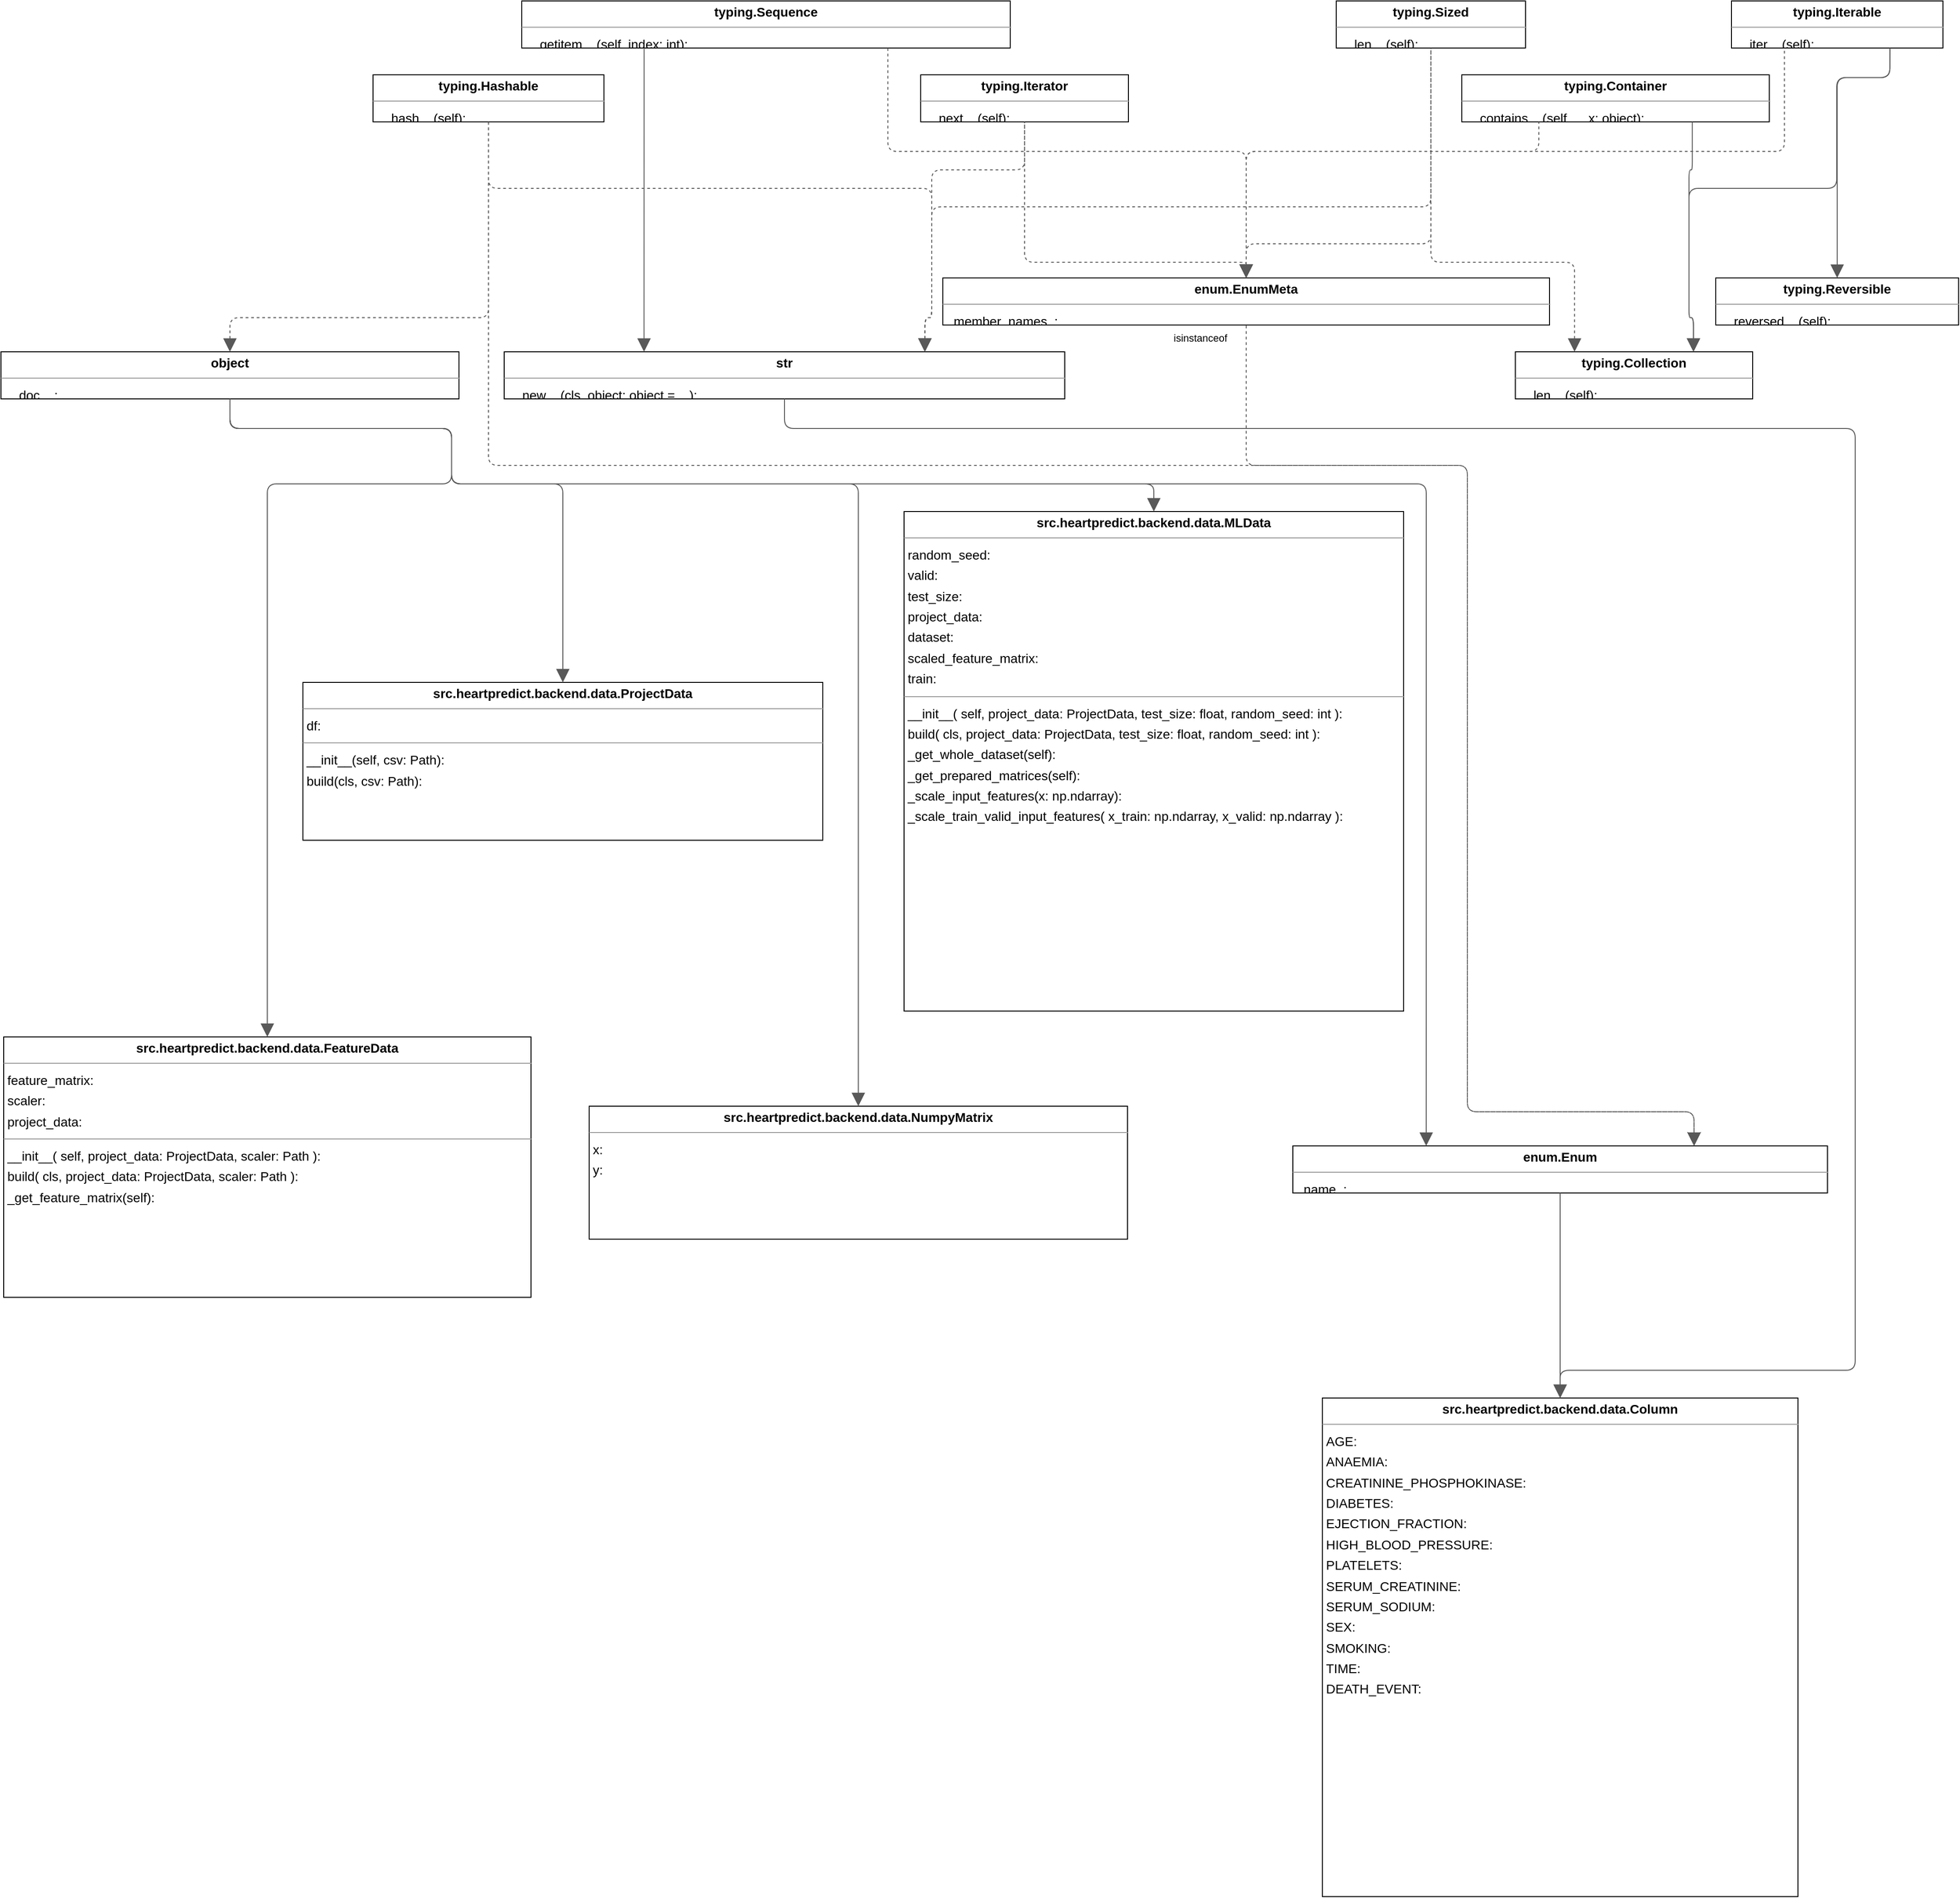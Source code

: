 <mxGraphModel dx="0" dy="0" grid="1" gridSize="10" guides="1" tooltips="1" connect="1" arrows="1" fold="1" page="0" pageScale="1" background="none" math="0" shadow="0">
  <root>
    <mxCell id="0" />
    <mxCell id="1" parent="0" />
    <mxCell id="node1" parent="1" vertex="1" value="&lt;p style=&quot;margin:0px;margin-top:4px;text-align:center;&quot;&gt;&lt;b&gt;enum.Enum&lt;/b&gt;&lt;/p&gt;&lt;hr size=&quot;1&quot;/&gt;&lt;p style=&quot;margin:0 0 0 4px;line-height:1.6;&quot;&gt; _name_: &lt;br/&gt; _value_: &lt;br/&gt; _ignore_: &lt;br/&gt; _order_: &lt;br/&gt; __order__: &lt;/p&gt;&lt;hr size=&quot;1&quot;/&gt;&lt;p style=&quot;margin:0 0 0 4px;line-height:1.6;&quot;&gt; name(self): &lt;br/&gt; value(self): &lt;br/&gt; _missing_(cls, value: object): &lt;br/&gt; _generate_next_value_(name: str, start: int, count: int, last_values: list[Any]): &lt;br/&gt; __new__(cls, value: object): &lt;br/&gt; __dir__(self): &lt;br/&gt; __hash__(self): &lt;br/&gt; __format__(self, format_spec: str): &lt;br/&gt; __reduce_ex__(self, proto: Unused): &lt;br/&gt; __copy__(self): &lt;br/&gt; __deepcopy__(self, memo: Any): &lt;br/&gt; __signature__(cls): &lt;/p&gt;" style="verticalAlign=top;align=left;overflow=fill;fontSize=14;fontFamily=Helvetica;html=1;rounded=0;shadow=0;comic=0;labelBackgroundColor=none;strokeWidth=1;">
      <mxGeometry x="1098" y="1489" width="579" height="51" as="geometry" />
    </mxCell>
    <mxCell id="node7" parent="1" vertex="1" value="&lt;p style=&quot;margin:0px;margin-top:4px;text-align:center;&quot;&gt;&lt;b&gt;enum.EnumMeta&lt;/b&gt;&lt;/p&gt;&lt;hr size=&quot;1&quot;/&gt;&lt;p style=&quot;margin:0 0 0 4px;line-height:1.6;&quot;&gt; _member_names_: &lt;br/&gt; _member_map_: &lt;br/&gt; _value2member_map_: &lt;/p&gt;&lt;hr size=&quot;1&quot;/&gt;&lt;p style=&quot;margin:0 0 0 4px;line-height:1.6;&quot;&gt; __new__(             metacls: type[_typeshed.Self],             cls: str,             bases: tuple[type, ...],             classdict: _EnumDict,             *,             boundary: FlagBoundary | None = None,             _simple: bool = False,             **kwds: Any,         ): &lt;br/&gt; __new__(             metacls: type[_typeshed.Self], cls: str, bases: tuple[type, ...], classdict: _EnumDict, **kwds: Any         ): &lt;br/&gt; __new__(metacls: type[_typeshed.Self], cls: str, bases: tuple[type, ...], classdict: _EnumDict): &lt;br/&gt; __prepare__(metacls, cls: str, bases: tuple[type, ...], **kwds: Any): &lt;br/&gt; __prepare__(metacls, cls: str, bases: tuple[type, ...]): &lt;br/&gt; __iter__(self: type[_EnumMemberT]): &lt;br/&gt; __reversed__(self: type[_EnumMemberT]): &lt;br/&gt; __contains__(self: type[Any], value: object): &lt;br/&gt; __contains__(self: type[Any], member: object): &lt;br/&gt; __contains__(self: type[Any], obj: object): &lt;br/&gt; __contains__(self: type[Any], member: object): &lt;br/&gt; __getitem__(self: type[_EnumMemberT], name: str): &lt;br/&gt; __members__(self: type[_EnumMemberT]): &lt;br/&gt; __len__(self): &lt;br/&gt; __bool__(self): &lt;br/&gt; __dir__(self): &lt;br/&gt; __call__(cls: type[_EnumMemberT], value: Any, names: None = None): &lt;br/&gt; __call__(             cls,             value: str,             names: _EnumNames,             *,             module: str | None = None,             qualname: str | None = None,             type: type | None = None,             start: int = 1,             boundary: FlagBoundary | None = None,         ): &lt;br/&gt; __call__(             cls,             value: str,             names: _EnumNames,             *,             module: str | None = None,             qualname: str | None = None,             type: type | None = None,             start: int = 1,         ): &lt;br/&gt; __call__(cls: type[_EnumMemberT], value: Any, *values: Any): &lt;/p&gt;" style="verticalAlign=top;align=left;overflow=fill;fontSize=14;fontFamily=Helvetica;html=1;rounded=0;shadow=0;comic=0;labelBackgroundColor=none;strokeWidth=1;">
      <mxGeometry x="719" y="549" width="657" height="51" as="geometry" />
    </mxCell>
    <mxCell id="node3" parent="1" vertex="1" value="&lt;p style=&quot;margin:0px;margin-top:4px;text-align:center;&quot;&gt;&lt;b&gt;object&lt;/b&gt;&lt;/p&gt;&lt;hr size=&quot;1&quot;/&gt;&lt;p style=&quot;margin:0 0 0 4px;line-height:1.6;&quot;&gt; __doc__: &lt;br/&gt; __dict__: &lt;br/&gt; __module__: &lt;br/&gt; __annotations__: &lt;/p&gt;&lt;hr size=&quot;1&quot;/&gt;&lt;p style=&quot;margin:0 0 0 4px;line-height:1.6;&quot;&gt; __class__(self): &lt;br/&gt; __class__(self, __type: type[object]): &lt;br/&gt; __init__(self): &lt;br/&gt; __new__(cls): &lt;br/&gt; __setattr__(self, __name: str, __value: Any): &lt;br/&gt; __delattr__(self, __name: str): &lt;br/&gt; __eq__(self, __value: object): &lt;br/&gt; __ne__(self, __value: object): &lt;br/&gt; __str__(self): &lt;br/&gt; __repr__(self): &lt;br/&gt; __hash__(self): &lt;br/&gt; __format__(self, __format_spec: str): &lt;br/&gt; __getattribute__(self, __name: str): &lt;br/&gt; __sizeof__(self): &lt;br/&gt; __reduce__(self): &lt;br/&gt; __reduce_ex__(self, __protocol: SupportsIndex): &lt;br/&gt; __reduce_ex__(self, __protocol: int): &lt;br/&gt; __getstate__(self): &lt;br/&gt; __dir__(self): &lt;br/&gt; __init_subclass__(cls): &lt;br/&gt; __subclasshook__(cls, __subclass: type): &lt;/p&gt;" style="verticalAlign=top;align=left;overflow=fill;fontSize=14;fontFamily=Helvetica;html=1;rounded=0;shadow=0;comic=0;labelBackgroundColor=none;strokeWidth=1;">
      <mxGeometry x="-301" y="629" width="496" height="51" as="geometry" />
    </mxCell>
    <mxCell id="node2" parent="1" vertex="1" value="&lt;p style=&quot;margin:0px;margin-top:4px;text-align:center;&quot;&gt;&lt;b&gt;src.heartpredict.backend.data.Column&lt;/b&gt;&lt;/p&gt;&lt;hr size=&quot;1&quot;/&gt;&lt;p style=&quot;margin:0 0 0 4px;line-height:1.6;&quot;&gt; AGE: &lt;br/&gt; ANAEMIA: &lt;br/&gt; CREATININE_PHOSPHOKINASE: &lt;br/&gt; DIABETES: &lt;br/&gt; EJECTION_FRACTION: &lt;br/&gt; HIGH_BLOOD_PRESSURE: &lt;br/&gt; PLATELETS: &lt;br/&gt; SERUM_CREATININE: &lt;br/&gt; SERUM_SODIUM: &lt;br/&gt; SEX: &lt;br/&gt; SMOKING: &lt;br/&gt; TIME: &lt;br/&gt; DEATH_EVENT: &lt;/p&gt;" style="verticalAlign=top;align=left;overflow=fill;fontSize=14;fontFamily=Helvetica;html=1;rounded=0;shadow=0;comic=0;labelBackgroundColor=none;strokeWidth=1;">
      <mxGeometry x="1130" y="1762" width="515" height="540" as="geometry" />
    </mxCell>
    <mxCell id="node14" parent="1" vertex="1" value="&lt;p style=&quot;margin:0px;margin-top:4px;text-align:center;&quot;&gt;&lt;b&gt;src.heartpredict.backend.data.FeatureData&lt;/b&gt;&lt;/p&gt;&lt;hr size=&quot;1&quot;/&gt;&lt;p style=&quot;margin:0 0 0 4px;line-height:1.6;&quot;&gt; feature_matrix: &lt;br/&gt; scaler: &lt;br/&gt; project_data: &lt;/p&gt;&lt;hr size=&quot;1&quot;/&gt;&lt;p style=&quot;margin:0 0 0 4px;line-height:1.6;&quot;&gt; __init__(             self, project_data: ProjectData,             scaler: Path     ): &lt;br/&gt; build(             cls, project_data: ProjectData, scaler: Path     ): &lt;br/&gt; _get_feature_matrix(self): &lt;/p&gt;" style="verticalAlign=top;align=left;overflow=fill;fontSize=14;fontFamily=Helvetica;html=1;rounded=0;shadow=0;comic=0;labelBackgroundColor=none;strokeWidth=1;">
      <mxGeometry x="-298" y="1371" width="571" height="282" as="geometry" />
    </mxCell>
    <mxCell id="node11" parent="1" vertex="1" value="&lt;p style=&quot;margin:0px;margin-top:4px;text-align:center;&quot;&gt;&lt;b&gt;src.heartpredict.backend.data.MLData&lt;/b&gt;&lt;/p&gt;&lt;hr size=&quot;1&quot;/&gt;&lt;p style=&quot;margin:0 0 0 4px;line-height:1.6;&quot;&gt; random_seed: &lt;br/&gt; valid: &lt;br/&gt; test_size: &lt;br/&gt; project_data: &lt;br/&gt; dataset: &lt;br/&gt; scaled_feature_matrix: &lt;br/&gt; train: &lt;/p&gt;&lt;hr size=&quot;1&quot;/&gt;&lt;p style=&quot;margin:0 0 0 4px;line-height:1.6;&quot;&gt; __init__(             self, project_data: ProjectData, test_size: float, random_seed: int     ): &lt;br/&gt; build(             cls, project_data: ProjectData, test_size: float, random_seed: int     ): &lt;br/&gt; _get_whole_dataset(self): &lt;br/&gt; _get_prepared_matrices(self): &lt;br/&gt; _scale_input_features(x: np.ndarray): &lt;br/&gt; _scale_train_valid_input_features(             x_train: np.ndarray, x_valid: np.ndarray     ): &lt;/p&gt;" style="verticalAlign=top;align=left;overflow=fill;fontSize=14;fontFamily=Helvetica;html=1;rounded=0;shadow=0;comic=0;labelBackgroundColor=none;strokeWidth=1;">
      <mxGeometry x="677" y="802" width="541" height="541" as="geometry" />
    </mxCell>
    <mxCell id="node0" parent="1" vertex="1" value="&lt;p style=&quot;margin:0px;margin-top:4px;text-align:center;&quot;&gt;&lt;b&gt;src.heartpredict.backend.data.NumpyMatrix&lt;/b&gt;&lt;/p&gt;&lt;hr size=&quot;1&quot;/&gt;&lt;p style=&quot;margin:0 0 0 4px;line-height:1.6;&quot;&gt; x: &lt;br/&gt; y: &lt;/p&gt;" style="verticalAlign=top;align=left;overflow=fill;fontSize=14;fontFamily=Helvetica;html=1;rounded=0;shadow=0;comic=0;labelBackgroundColor=none;strokeWidth=1;">
      <mxGeometry x="336" y="1446" width="583" height="144" as="geometry" />
    </mxCell>
    <mxCell id="node16" parent="1" vertex="1" value="&lt;p style=&quot;margin:0px;margin-top:4px;text-align:center;&quot;&gt;&lt;b&gt;src.heartpredict.backend.data.ProjectData&lt;/b&gt;&lt;/p&gt;&lt;hr size=&quot;1&quot;/&gt;&lt;p style=&quot;margin:0 0 0 4px;line-height:1.6;&quot;&gt; df: &lt;/p&gt;&lt;hr size=&quot;1&quot;/&gt;&lt;p style=&quot;margin:0 0 0 4px;line-height:1.6;&quot;&gt; __init__(self, csv: Path): &lt;br/&gt; build(cls, csv: Path): &lt;/p&gt;" style="verticalAlign=top;align=left;overflow=fill;fontSize=14;fontFamily=Helvetica;html=1;rounded=0;shadow=0;comic=0;labelBackgroundColor=none;strokeWidth=1;">
      <mxGeometry x="26" y="987" width="563" height="171" as="geometry" />
    </mxCell>
    <mxCell id="node10" parent="1" vertex="1" value="&lt;p style=&quot;margin:0px;margin-top:4px;text-align:center;&quot;&gt;&lt;b&gt;str&lt;/b&gt;&lt;/p&gt;&lt;hr size=&quot;1&quot;/&gt;&lt;p style=&quot;margin:0 0 0 4px;line-height:1.6;&quot;&gt; __new__(cls, object: object = ...): &lt;br/&gt; __new__(cls, object: ReadableBuffer, encoding: str = ..., errors: str = ...): &lt;br/&gt; capitalize(self: LiteralString): &lt;br/&gt; capitalize(self): &lt;br/&gt; casefold(self: LiteralString): &lt;br/&gt; casefold(self): &lt;br/&gt; center(self: LiteralString, __width: SupportsIndex, __fillchar: LiteralString = &amp;quot; &amp;quot;): &lt;br/&gt; center(self, __width: SupportsIndex, __fillchar: str = &amp;quot; &amp;quot;): &lt;br/&gt; count(self, x: str, __start: SupportsIndex | None = ..., __end: SupportsIndex | None = ...): &lt;br/&gt; encode(self, encoding: str = &amp;quot;utf-8&amp;quot;, errors: str = &amp;quot;strict&amp;quot;): &lt;br/&gt; endswith(         self, __suffix: str | tuple[str, ...], __start: SupportsIndex | None = ..., __end: SupportsIndex | None = ...     ): &lt;br/&gt; expandtabs(self: LiteralString, tabsize: SupportsIndex = 8): &lt;br/&gt; expandtabs(self, tabsize: SupportsIndex = 8): &lt;br/&gt; expandtabs(self: LiteralString, tabsize: int = 8): &lt;br/&gt; expandtabs(self, tabsize: int = 8): &lt;br/&gt; find(self, __sub: str, __start: SupportsIndex | None = ..., __end: SupportsIndex | None = ...): &lt;br/&gt; format(self: LiteralString, *args: LiteralString, **kwargs: LiteralString): &lt;br/&gt; format(self, *args: object, **kwargs: object): &lt;br/&gt; format_map(self, map: _FormatMapMapping): &lt;br/&gt; index(self, __sub: str, __start: SupportsIndex | None = ..., __end: SupportsIndex | None = ...): &lt;br/&gt; isalnum(self): &lt;br/&gt; isalpha(self): &lt;br/&gt; isascii(self): &lt;br/&gt; isdecimal(self): &lt;br/&gt; isdigit(self): &lt;br/&gt; isidentifier(self): &lt;br/&gt; islower(self): &lt;br/&gt; isnumeric(self): &lt;br/&gt; isprintable(self): &lt;br/&gt; isspace(self): &lt;br/&gt; istitle(self): &lt;br/&gt; isupper(self): &lt;br/&gt; join(self: LiteralString, __iterable: Iterable[LiteralString]): &lt;br/&gt; join(self, __iterable: Iterable[str]): &lt;br/&gt; ljust(self: LiteralString, __width: SupportsIndex, __fillchar: LiteralString = &amp;quot; &amp;quot;): &lt;br/&gt; ljust(self, __width: SupportsIndex, __fillchar: str = &amp;quot; &amp;quot;): &lt;br/&gt; lower(self: LiteralString): &lt;br/&gt; lower(self): &lt;br/&gt; lstrip(self: LiteralString, __chars: LiteralString | None = None): &lt;br/&gt; lstrip(self, __chars: str | None = None): &lt;br/&gt; partition(self: LiteralString, __sep: LiteralString): &lt;br/&gt; partition(self, __sep: str): &lt;br/&gt; replace(         self: LiteralString, __old: LiteralString, __new: LiteralString, __count: SupportsIndex = -1     ): &lt;br/&gt; replace(self, __old: str, __new: str, __count: SupportsIndex = -1): &lt;br/&gt; removeprefix(self: LiteralString, __prefix: LiteralString): &lt;br/&gt; removeprefix(self, __prefix: str): &lt;br/&gt; removesuffix(self: LiteralString, __suffix: LiteralString): &lt;br/&gt; removesuffix(self, __suffix: str): &lt;br/&gt; rfind(self, __sub: str, __start: SupportsIndex | None = ..., __end: SupportsIndex | None = ...): &lt;br/&gt; rindex(self, __sub: str, __start: SupportsIndex | None = ..., __end: SupportsIndex | None = ...): &lt;br/&gt; rjust(self: LiteralString, __width: SupportsIndex, __fillchar: LiteralString = &amp;quot; &amp;quot;): &lt;br/&gt; rjust(self, __width: SupportsIndex, __fillchar: str = &amp;quot; &amp;quot;): &lt;br/&gt; rpartition(self: LiteralString, __sep: LiteralString): &lt;br/&gt; rpartition(self, __sep: str): &lt;br/&gt; rsplit(self: LiteralString, sep: LiteralString | None = None, maxsplit: SupportsIndex = -1): &lt;br/&gt; rsplit(self, sep: str | None = None, maxsplit: SupportsIndex = -1): &lt;br/&gt; rstrip(self: LiteralString, __chars: LiteralString | None = None): &lt;br/&gt; rstrip(self, __chars: str | None = None): &lt;br/&gt; split(self: LiteralString, sep: LiteralString | None = None, maxsplit: SupportsIndex = -1): &lt;br/&gt; split(self, sep: str | None = None, maxsplit: SupportsIndex = -1): &lt;br/&gt; splitlines(self: LiteralString, keepends: bool = False): &lt;br/&gt; splitlines(self, keepends: bool = False): &lt;br/&gt; startswith(         self, __prefix: str | tuple[str, ...], __start: SupportsIndex | None = ..., __end: SupportsIndex | None = ...     ): &lt;br/&gt; strip(self: LiteralString, __chars: LiteralString | None = None): &lt;br/&gt; strip(self, __chars: str | None = None): &lt;br/&gt; swapcase(self: LiteralString): &lt;br/&gt; swapcase(self): &lt;br/&gt; title(self: LiteralString): &lt;br/&gt; title(self): &lt;br/&gt; translate(self, __table: _TranslateTable): &lt;br/&gt; upper(self: LiteralString): &lt;br/&gt; upper(self): &lt;br/&gt; zfill(self: LiteralString, __width: SupportsIndex): &lt;br/&gt; zfill(self, __width: SupportsIndex): &lt;br/&gt; maketrans(__x: dict[int, _T] | dict[str, _T] | dict[str | int, _T]): &lt;br/&gt; maketrans(__x: str, __y: str): &lt;br/&gt; maketrans(__x: str, __y: str, __z: str): &lt;br/&gt; __add__(self: LiteralString, __value: LiteralString): &lt;br/&gt; __add__(self, __value: str): &lt;br/&gt; __contains__(self, __key: str): &lt;br/&gt; __eq__(self, __value: object): &lt;br/&gt; __ge__(self, __value: str): &lt;br/&gt; __getitem__(self, __key: SupportsIndex | slice): &lt;br/&gt; __gt__(self, __value: str): &lt;br/&gt; __hash__(self): &lt;br/&gt; __iter__(self: LiteralString): &lt;br/&gt; __iter__(self): &lt;br/&gt; __le__(self, __value: str): &lt;br/&gt; __len__(self): &lt;br/&gt; __lt__(self, __value: str): &lt;br/&gt; __mod__(self: LiteralString, __value: LiteralString | tuple[LiteralString, ...]): &lt;br/&gt; __mod__(self, __value: Any): &lt;br/&gt; __mul__(self: LiteralString, __value: SupportsIndex): &lt;br/&gt; __mul__(self, __value: SupportsIndex): &lt;br/&gt; __ne__(self, __value: object): &lt;br/&gt; __rmul__(self: LiteralString, __value: SupportsIndex): &lt;br/&gt; __rmul__(self, __value: SupportsIndex): &lt;br/&gt; __getnewargs__(self): &lt;/p&gt;" style="verticalAlign=top;align=left;overflow=fill;fontSize=14;fontFamily=Helvetica;html=1;rounded=0;shadow=0;comic=0;labelBackgroundColor=none;strokeWidth=1;">
      <mxGeometry x="244" y="629" width="607" height="51" as="geometry" />
    </mxCell>
    <mxCell id="node9" parent="1" vertex="1" value="&lt;p style=&quot;margin:0px;margin-top:4px;text-align:center;&quot;&gt;&lt;b&gt;typing.Collection&lt;/b&gt;&lt;/p&gt;&lt;hr size=&quot;1&quot;/&gt;&lt;p style=&quot;margin:0 0 0 4px;line-height:1.6;&quot;&gt; __len__(self): &lt;/p&gt;" style="verticalAlign=top;align=left;overflow=fill;fontSize=14;fontFamily=Helvetica;html=1;rounded=0;shadow=0;comic=0;labelBackgroundColor=none;strokeWidth=1;">
      <mxGeometry x="1339" y="629" width="257" height="51" as="geometry" />
    </mxCell>
    <mxCell id="node5" parent="1" vertex="1" value="&lt;p style=&quot;margin:0px;margin-top:4px;text-align:center;&quot;&gt;&lt;b&gt;typing.Container&lt;/b&gt;&lt;/p&gt;&lt;hr size=&quot;1&quot;/&gt;&lt;p style=&quot;margin:0 0 0 4px;line-height:1.6;&quot;&gt; __contains__(self, __x: object): &lt;/p&gt;" style="verticalAlign=top;align=left;overflow=fill;fontSize=14;fontFamily=Helvetica;html=1;rounded=0;shadow=0;comic=0;labelBackgroundColor=none;strokeWidth=1;">
      <mxGeometry x="1281" y="329" width="333" height="51" as="geometry" />
    </mxCell>
    <mxCell id="node8" parent="1" vertex="1" value="&lt;p style=&quot;margin:0px;margin-top:4px;text-align:center;&quot;&gt;&lt;b&gt;typing.Hashable&lt;/b&gt;&lt;/p&gt;&lt;hr size=&quot;1&quot;/&gt;&lt;p style=&quot;margin:0 0 0 4px;line-height:1.6;&quot;&gt; __hash__(self): &lt;/p&gt;" style="verticalAlign=top;align=left;overflow=fill;fontSize=14;fontFamily=Helvetica;html=1;rounded=0;shadow=0;comic=0;labelBackgroundColor=none;strokeWidth=1;">
      <mxGeometry x="102" y="329" width="250" height="51" as="geometry" />
    </mxCell>
    <mxCell id="node15" parent="1" vertex="1" value="&lt;p style=&quot;margin:0px;margin-top:4px;text-align:center;&quot;&gt;&lt;b&gt;typing.Iterable&lt;/b&gt;&lt;/p&gt;&lt;hr size=&quot;1&quot;/&gt;&lt;p style=&quot;margin:0 0 0 4px;line-height:1.6;&quot;&gt; __iter__(self): &lt;/p&gt;" style="verticalAlign=top;align=left;overflow=fill;fontSize=14;fontFamily=Helvetica;html=1;rounded=0;shadow=0;comic=0;labelBackgroundColor=none;strokeWidth=1;">
      <mxGeometry x="1573" y="249" width="229" height="51" as="geometry" />
    </mxCell>
    <mxCell id="node13" parent="1" vertex="1" value="&lt;p style=&quot;margin:0px;margin-top:4px;text-align:center;&quot;&gt;&lt;b&gt;typing.Iterator&lt;/b&gt;&lt;/p&gt;&lt;hr size=&quot;1&quot;/&gt;&lt;p style=&quot;margin:0 0 0 4px;line-height:1.6;&quot;&gt; __next__(self): &lt;br/&gt; __iter__(self): &lt;/p&gt;" style="verticalAlign=top;align=left;overflow=fill;fontSize=14;fontFamily=Helvetica;html=1;rounded=0;shadow=0;comic=0;labelBackgroundColor=none;strokeWidth=1;">
      <mxGeometry x="695" y="329" width="225" height="51" as="geometry" />
    </mxCell>
    <mxCell id="node12" parent="1" vertex="1" value="&lt;p style=&quot;margin:0px;margin-top:4px;text-align:center;&quot;&gt;&lt;b&gt;typing.Reversible&lt;/b&gt;&lt;/p&gt;&lt;hr size=&quot;1&quot;/&gt;&lt;p style=&quot;margin:0 0 0 4px;line-height:1.6;&quot;&gt; __reversed__(self): &lt;/p&gt;" style="verticalAlign=top;align=left;overflow=fill;fontSize=14;fontFamily=Helvetica;html=1;rounded=0;shadow=0;comic=0;labelBackgroundColor=none;strokeWidth=1;">
      <mxGeometry x="1556" y="549" width="263" height="51" as="geometry" />
    </mxCell>
    <mxCell id="node6" parent="1" vertex="1" value="&lt;p style=&quot;margin:0px;margin-top:4px;text-align:center;&quot;&gt;&lt;b&gt;typing.Sequence&lt;/b&gt;&lt;/p&gt;&lt;hr size=&quot;1&quot;/&gt;&lt;p style=&quot;margin:0 0 0 4px;line-height:1.6;&quot;&gt; __getitem__(self, index: int): &lt;br/&gt; __getitem__(self, index: slice): &lt;br/&gt; index(self, value: Any, start: int = 0, stop: int = ...): &lt;br/&gt; count(self, value: Any): &lt;br/&gt; __contains__(self, value: object): &lt;br/&gt; __iter__(self): &lt;br/&gt; __reversed__(self): &lt;/p&gt;" style="verticalAlign=top;align=left;overflow=fill;fontSize=14;fontFamily=Helvetica;html=1;rounded=0;shadow=0;comic=0;labelBackgroundColor=none;strokeWidth=1;">
      <mxGeometry x="263" y="249" width="529" height="51" as="geometry" />
    </mxCell>
    <mxCell id="node4" parent="1" vertex="1" value="&lt;p style=&quot;margin:0px;margin-top:4px;text-align:center;&quot;&gt;&lt;b&gt;typing.Sized&lt;/b&gt;&lt;/p&gt;&lt;hr size=&quot;1&quot;/&gt;&lt;p style=&quot;margin:0 0 0 4px;line-height:1.6;&quot;&gt; __len__(self): &lt;/p&gt;" style="verticalAlign=top;align=left;overflow=fill;fontSize=14;fontFamily=Helvetica;html=1;rounded=0;shadow=0;comic=0;labelBackgroundColor=none;strokeWidth=1;">
      <mxGeometry x="1145" y="249" width="205" height="51" as="geometry" />
    </mxCell>
    <mxCell id="edge5" edge="1" value="" parent="1" source="node1" target="node7" style="html=1;rounded=1;edgeStyle=orthogonalEdgeStyle;dashed=1;startArrow=classic;startSize=12;endArrow=none;strokeColor=#595959;exitX=0.750;exitY=0.001;exitDx=0;exitDy=0;entryX=0.500;entryY=1.001;entryDx=0;entryDy=0;">
      <mxGeometry width="50" height="50" relative="1" as="geometry">
        <Array as="points">
          <mxPoint x="1532" y="1452" />
          <mxPoint x="1287" y="1452" />
          <mxPoint x="1287" y="752" />
          <mxPoint x="1047" y="752" />
        </Array>
      </mxGeometry>
    </mxCell>
    <mxCell id="label34" parent="edge5" vertex="1" connectable="0" value="isinstanceof" style="edgeLabel;resizable=0;html=1;align=left;verticalAlign=top;strokeColor=default;">
      <mxGeometry x="967" y="601" as="geometry" />
    </mxCell>
    <mxCell id="edge8" edge="1" value="" parent="1" source="node1" target="node3" style="html=1;rounded=1;edgeStyle=orthogonalEdgeStyle;dashed=0;startArrow=block;startSize=12;endArrow=none;strokeColor=#595959;exitX=0.250;exitY=0.001;exitDx=0;exitDy=0;entryX=0.500;entryY=1.001;entryDx=0;entryDy=0;">
      <mxGeometry width="50" height="50" relative="1" as="geometry">
        <Array as="points">
          <mxPoint x="1242" y="772" />
          <mxPoint x="187" y="772" />
          <mxPoint x="187" y="712" />
          <mxPoint x="-53" y="712" />
        </Array>
      </mxGeometry>
    </mxCell>
    <mxCell id="edge22" edge="1" value="" parent="1" source="node1" target="node8" style="html=1;rounded=1;edgeStyle=orthogonalEdgeStyle;dashed=1;startArrow=block;startSize=12;endArrow=none;strokeColor=#595959;exitX=0.750;exitY=0.001;exitDx=0;exitDy=0;entryX=0.500;entryY=1.001;entryDx=0;entryDy=0;">
      <mxGeometry width="50" height="50" relative="1" as="geometry">
        <Array as="points">
          <mxPoint x="1532" y="1452" />
          <mxPoint x="1287" y="1452" />
          <mxPoint x="1287" y="752" />
          <mxPoint x="227" y="752" />
        </Array>
      </mxGeometry>
    </mxCell>
    <mxCell id="edge13" edge="1" value="" parent="1" source="node7" target="node5" style="html=1;rounded=1;edgeStyle=orthogonalEdgeStyle;dashed=1;startArrow=block;startSize=12;endArrow=none;strokeColor=#595959;exitX=0.500;exitY=0.001;exitDx=0;exitDy=0;entryX=0.250;entryY=1.001;entryDx=0;entryDy=0;">
      <mxGeometry width="50" height="50" relative="1" as="geometry">
        <Array as="points">
          <mxPoint x="1047" y="412" />
          <mxPoint x="1364" y="412" />
        </Array>
      </mxGeometry>
    </mxCell>
    <mxCell id="edge2" edge="1" value="" parent="1" source="node7" target="node15" style="html=1;rounded=1;edgeStyle=orthogonalEdgeStyle;dashed=1;startArrow=block;startSize=12;endArrow=none;strokeColor=#595959;exitX=0.500;exitY=0.001;exitDx=0;exitDy=0;entryX=0.250;entryY=1.001;entryDx=0;entryDy=0;">
      <mxGeometry width="50" height="50" relative="1" as="geometry">
        <Array as="points">
          <mxPoint x="1047" y="412" />
          <mxPoint x="1630" y="412" />
        </Array>
      </mxGeometry>
    </mxCell>
    <mxCell id="edge19" edge="1" value="" parent="1" source="node7" target="node13" style="html=1;rounded=1;edgeStyle=orthogonalEdgeStyle;dashed=1;startArrow=block;startSize=12;endArrow=none;strokeColor=#595959;exitX=0.500;exitY=0.001;exitDx=0;exitDy=0;entryX=0.500;entryY=1.001;entryDx=0;entryDy=0;">
      <mxGeometry width="50" height="50" relative="1" as="geometry">
        <Array as="points">
          <mxPoint x="1047" y="532" />
          <mxPoint x="807" y="532" />
        </Array>
      </mxGeometry>
    </mxCell>
    <mxCell id="edge6" edge="1" value="" parent="1" source="node7" target="node6" style="html=1;rounded=1;edgeStyle=orthogonalEdgeStyle;dashed=1;startArrow=block;startSize=12;endArrow=none;strokeColor=#595959;exitX=0.500;exitY=0.001;exitDx=0;exitDy=0;entryX=0.750;entryY=1.001;entryDx=0;entryDy=0;">
      <mxGeometry width="50" height="50" relative="1" as="geometry">
        <Array as="points">
          <mxPoint x="1047" y="412" />
          <mxPoint x="659" y="412" />
        </Array>
      </mxGeometry>
    </mxCell>
    <mxCell id="edge0" edge="1" value="" parent="1" source="node7" target="node4" style="html=1;rounded=1;edgeStyle=orthogonalEdgeStyle;dashed=1;startArrow=block;startSize=12;endArrow=none;strokeColor=#595959;exitX=0.500;exitY=0.001;exitDx=0;exitDy=0;entryX=0.500;entryY=1.001;entryDx=0;entryDy=0;">
      <mxGeometry width="50" height="50" relative="1" as="geometry">
        <Array as="points">
          <mxPoint x="1047" y="512" />
          <mxPoint x="1247" y="512" />
        </Array>
      </mxGeometry>
    </mxCell>
    <mxCell id="edge12" edge="1" value="" parent="1" source="node3" target="node8" style="html=1;rounded=1;edgeStyle=orthogonalEdgeStyle;dashed=1;startArrow=block;startSize=12;endArrow=none;strokeColor=#595959;exitX=0.500;exitY=0.001;exitDx=0;exitDy=0;entryX=0.500;entryY=1.001;entryDx=0;entryDy=0;">
      <mxGeometry width="50" height="50" relative="1" as="geometry">
        <Array as="points">
          <mxPoint x="-53" y="592" />
          <mxPoint x="227" y="592" />
        </Array>
      </mxGeometry>
    </mxCell>
    <mxCell id="edge3" edge="1" value="" parent="1" source="node2" target="node1" style="html=1;rounded=1;edgeStyle=orthogonalEdgeStyle;dashed=0;startArrow=block;startSize=12;endArrow=none;strokeColor=#595959;exitX=0.500;exitY=0.000;exitDx=0;exitDy=0;entryX=0.500;entryY=1.001;entryDx=0;entryDy=0;">
      <mxGeometry width="50" height="50" relative="1" as="geometry">
        <Array as="points" />
      </mxGeometry>
    </mxCell>
    <mxCell id="edge11" edge="1" value="" parent="1" source="node2" target="node10" style="html=1;rounded=1;edgeStyle=orthogonalEdgeStyle;dashed=0;startArrow=block;startSize=12;endArrow=none;strokeColor=#595959;exitX=0.500;exitY=0.000;exitDx=0;exitDy=0;entryX=0.500;entryY=1.001;entryDx=0;entryDy=0;">
      <mxGeometry width="50" height="50" relative="1" as="geometry">
        <Array as="points">
          <mxPoint x="1387" y="1732" />
          <mxPoint x="1707" y="1732" />
          <mxPoint x="1707" y="712" />
          <mxPoint x="547" y="712" />
        </Array>
      </mxGeometry>
    </mxCell>
    <mxCell id="edge16" edge="1" value="" parent="1" source="node14" target="node3" style="html=1;rounded=1;edgeStyle=orthogonalEdgeStyle;dashed=0;startArrow=block;startSize=12;endArrow=none;strokeColor=#595959;exitX=0.500;exitY=0.000;exitDx=0;exitDy=0;entryX=0.500;entryY=1.001;entryDx=0;entryDy=0;">
      <mxGeometry width="50" height="50" relative="1" as="geometry">
        <Array as="points">
          <mxPoint x="-13" y="772" />
          <mxPoint x="187" y="772" />
          <mxPoint x="187" y="712" />
          <mxPoint x="-53" y="712" />
        </Array>
      </mxGeometry>
    </mxCell>
    <mxCell id="edge7" edge="1" value="" parent="1" source="node11" target="node3" style="html=1;rounded=1;edgeStyle=orthogonalEdgeStyle;dashed=0;startArrow=block;startSize=12;endArrow=none;strokeColor=#595959;exitX=0.500;exitY=0.000;exitDx=0;exitDy=0;entryX=0.500;entryY=1.001;entryDx=0;entryDy=0;">
      <mxGeometry width="50" height="50" relative="1" as="geometry">
        <Array as="points">
          <mxPoint x="947" y="772" />
          <mxPoint x="187" y="772" />
          <mxPoint x="187" y="712" />
          <mxPoint x="-53" y="712" />
        </Array>
      </mxGeometry>
    </mxCell>
    <mxCell id="edge9" edge="1" value="" parent="1" source="node0" target="node3" style="html=1;rounded=1;edgeStyle=orthogonalEdgeStyle;dashed=0;startArrow=block;startSize=12;endArrow=none;strokeColor=#595959;exitX=0.500;exitY=0.000;exitDx=0;exitDy=0;entryX=0.500;entryY=1.001;entryDx=0;entryDy=0;">
      <mxGeometry width="50" height="50" relative="1" as="geometry">
        <Array as="points">
          <mxPoint x="627" y="772" />
          <mxPoint x="187" y="772" />
          <mxPoint x="187" y="712" />
          <mxPoint x="-53" y="712" />
        </Array>
      </mxGeometry>
    </mxCell>
    <mxCell id="edge21" edge="1" value="" parent="1" source="node16" target="node3" style="html=1;rounded=1;edgeStyle=orthogonalEdgeStyle;dashed=0;startArrow=block;startSize=12;endArrow=none;strokeColor=#595959;exitX=0.500;exitY=0.000;exitDx=0;exitDy=0;entryX=0.500;entryY=1.001;entryDx=0;entryDy=0;">
      <mxGeometry width="50" height="50" relative="1" as="geometry">
        <Array as="points">
          <mxPoint x="307" y="772" />
          <mxPoint x="187" y="772" />
          <mxPoint x="187" y="712" />
          <mxPoint x="-53" y="712" />
        </Array>
      </mxGeometry>
    </mxCell>
    <mxCell id="edge20" edge="1" value="" parent="1" source="node10" target="node8" style="html=1;rounded=1;edgeStyle=orthogonalEdgeStyle;dashed=1;startArrow=block;startSize=12;endArrow=none;strokeColor=#595959;exitX=0.750;exitY=0.001;exitDx=0;exitDy=0;entryX=0.500;entryY=1.001;entryDx=0;entryDy=0;">
      <mxGeometry width="50" height="50" relative="1" as="geometry">
        <Array as="points">
          <mxPoint x="699" y="592" />
          <mxPoint x="707" y="592" />
          <mxPoint x="707" y="452" />
          <mxPoint x="227" y="452" />
        </Array>
      </mxGeometry>
    </mxCell>
    <mxCell id="edge18" edge="1" value="" parent="1" source="node10" target="node13" style="html=1;rounded=1;edgeStyle=orthogonalEdgeStyle;dashed=1;startArrow=block;startSize=12;endArrow=none;strokeColor=#595959;exitX=0.750;exitY=0.001;exitDx=0;exitDy=0;entryX=0.500;entryY=1.001;entryDx=0;entryDy=0;">
      <mxGeometry width="50" height="50" relative="1" as="geometry">
        <Array as="points">
          <mxPoint x="699" y="592" />
          <mxPoint x="707" y="592" />
          <mxPoint x="707" y="432" />
          <mxPoint x="807" y="432" />
        </Array>
      </mxGeometry>
    </mxCell>
    <mxCell id="edge14" edge="1" value="" parent="1" source="node10" target="node6" style="html=1;rounded=1;edgeStyle=orthogonalEdgeStyle;dashed=0;startArrow=block;startSize=12;endArrow=none;strokeColor=#595959;exitX=0.250;exitY=0.001;exitDx=0;exitDy=0;entryX=0.250;entryY=1.001;entryDx=0;entryDy=0;">
      <mxGeometry width="50" height="50" relative="1" as="geometry">
        <Array as="points">
          <mxPoint x="395" y="592" />
          <mxPoint x="395" y="592" />
        </Array>
      </mxGeometry>
    </mxCell>
    <mxCell id="edge1" edge="1" value="" parent="1" source="node10" target="node4" style="html=1;rounded=1;edgeStyle=orthogonalEdgeStyle;dashed=1;startArrow=block;startSize=12;endArrow=none;strokeColor=#595959;exitX=0.750;exitY=0.001;exitDx=0;exitDy=0;entryX=0.500;entryY=1.001;entryDx=0;entryDy=0;">
      <mxGeometry width="50" height="50" relative="1" as="geometry">
        <Array as="points">
          <mxPoint x="699" y="592" />
          <mxPoint x="707" y="592" />
          <mxPoint x="707" y="472" />
          <mxPoint x="1247" y="472" />
        </Array>
      </mxGeometry>
    </mxCell>
    <mxCell id="edge4" edge="1" value="" parent="1" source="node9" target="node5" style="html=1;rounded=1;edgeStyle=orthogonalEdgeStyle;dashed=0;startArrow=block;startSize=12;endArrow=none;strokeColor=#595959;exitX=0.750;exitY=0.001;exitDx=0;exitDy=0;entryX=0.750;entryY=1.001;entryDx=0;entryDy=0;">
      <mxGeometry width="50" height="50" relative="1" as="geometry">
        <Array as="points">
          <mxPoint x="1531" y="592" />
          <mxPoint x="1527" y="592" />
          <mxPoint x="1527" y="432" />
          <mxPoint x="1530" y="432" />
        </Array>
      </mxGeometry>
    </mxCell>
    <mxCell id="edge17" edge="1" value="" parent="1" source="node9" target="node15" style="html=1;rounded=1;edgeStyle=orthogonalEdgeStyle;dashed=0;startArrow=block;startSize=12;endArrow=none;strokeColor=#595959;exitX=0.750;exitY=0.001;exitDx=0;exitDy=0;entryX=0.750;entryY=1.001;entryDx=0;entryDy=0;">
      <mxGeometry width="50" height="50" relative="1" as="geometry">
        <Array as="points">
          <mxPoint x="1531" y="592" />
          <mxPoint x="1527" y="592" />
          <mxPoint x="1527" y="452" />
          <mxPoint x="1687" y="452" />
          <mxPoint x="1687" y="332" />
          <mxPoint x="1744" y="332" />
        </Array>
      </mxGeometry>
    </mxCell>
    <mxCell id="edge10" edge="1" value="" parent="1" source="node9" target="node4" style="html=1;rounded=1;edgeStyle=orthogonalEdgeStyle;dashed=1;startArrow=block;startSize=12;endArrow=none;strokeColor=#595959;exitX=0.250;exitY=0.001;exitDx=0;exitDy=0;entryX=0.500;entryY=1.001;entryDx=0;entryDy=0;">
      <mxGeometry width="50" height="50" relative="1" as="geometry">
        <Array as="points">
          <mxPoint x="1403" y="532" />
          <mxPoint x="1247" y="532" />
        </Array>
      </mxGeometry>
    </mxCell>
    <mxCell id="edge15" edge="1" value="" parent="1" source="node12" target="node15" style="html=1;rounded=1;edgeStyle=orthogonalEdgeStyle;dashed=0;startArrow=block;startSize=12;endArrow=none;strokeColor=#595959;exitX=0.500;exitY=0.001;exitDx=0;exitDy=0;entryX=0.750;entryY=1.001;entryDx=0;entryDy=0;">
      <mxGeometry width="50" height="50" relative="1" as="geometry">
        <Array as="points">
          <mxPoint x="1687" y="332" />
          <mxPoint x="1744" y="332" />
        </Array>
      </mxGeometry>
    </mxCell>
  </root>
</mxGraphModel>